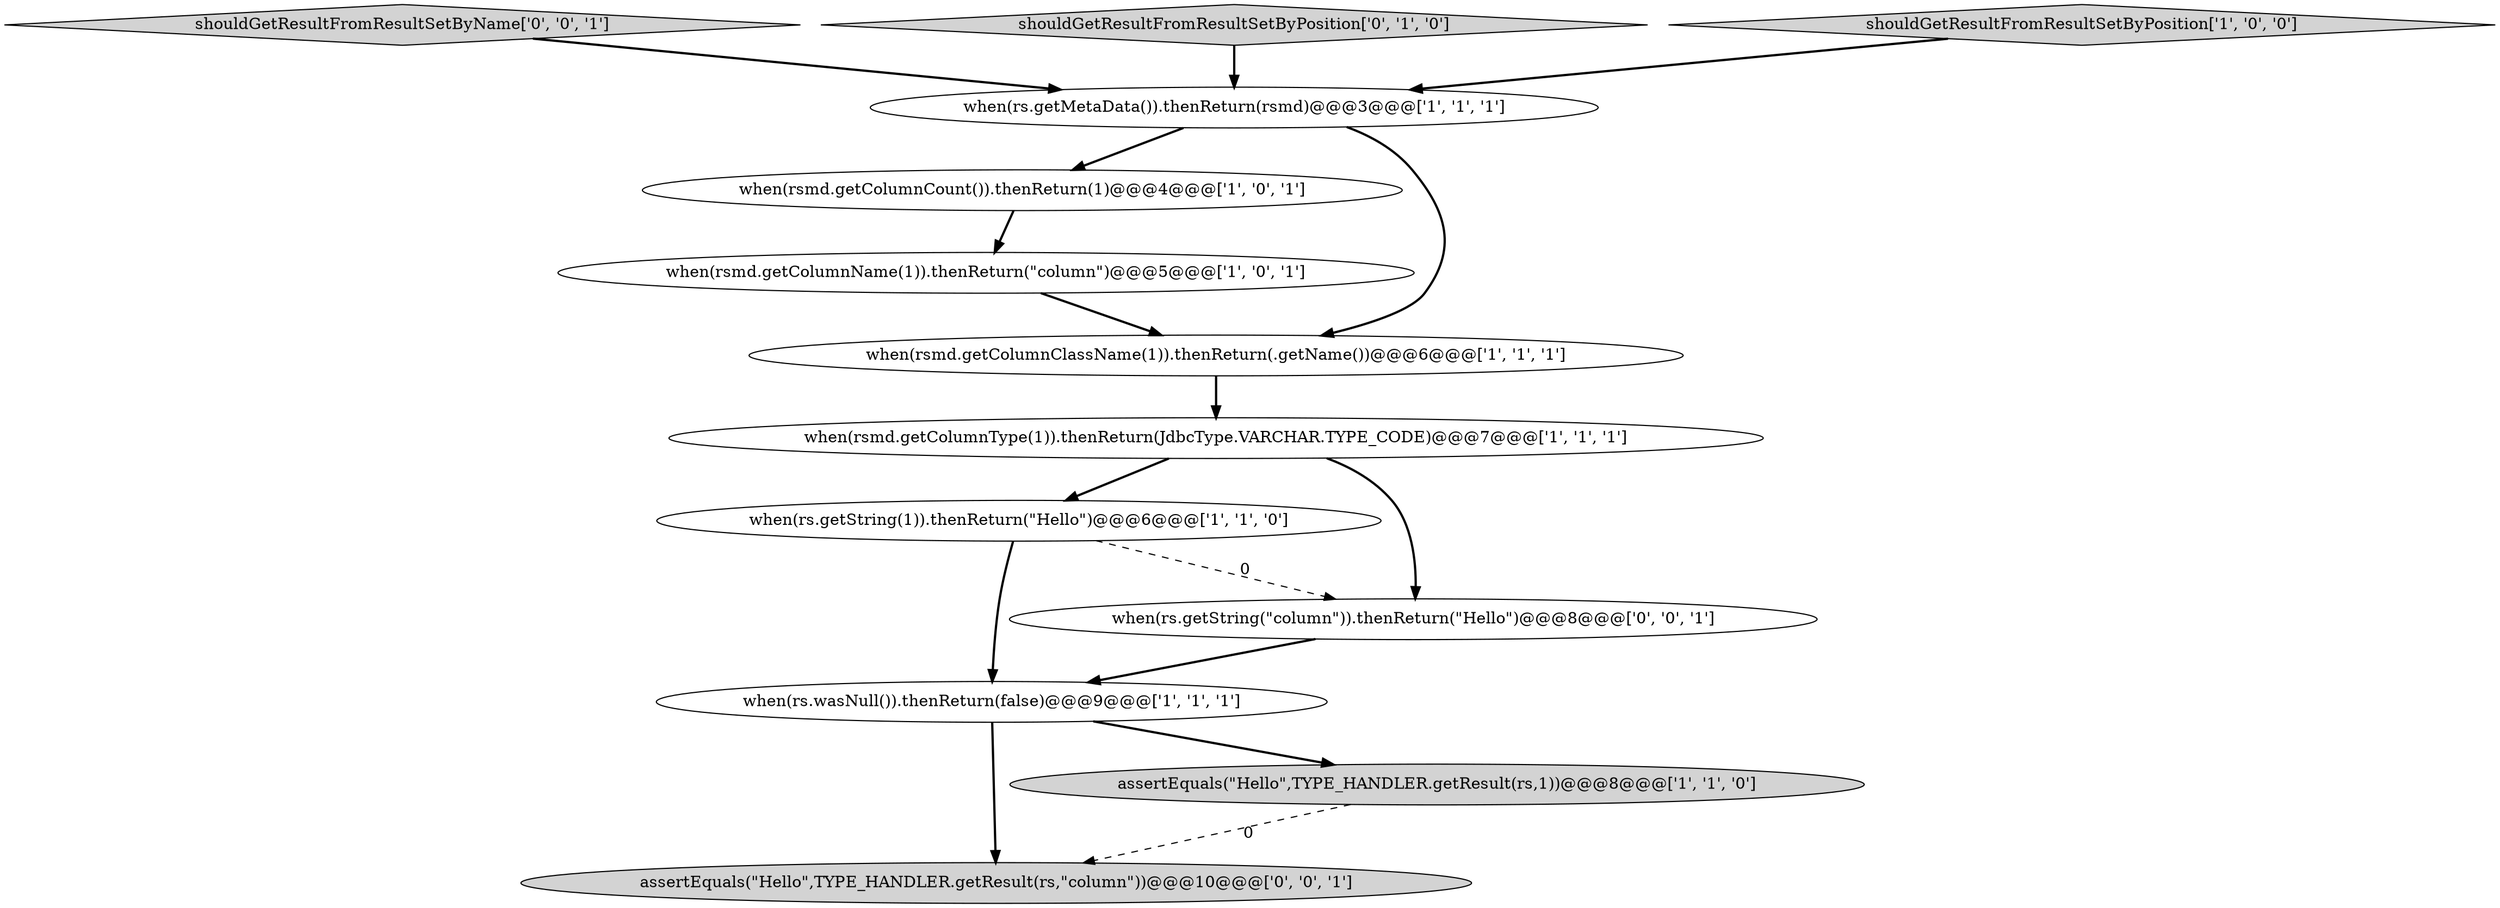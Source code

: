 digraph {
0 [style = filled, label = "when(rs.getMetaData()).thenReturn(rsmd)@@@3@@@['1', '1', '1']", fillcolor = white, shape = ellipse image = "AAA0AAABBB1BBB"];
7 [style = filled, label = "when(rsmd.getColumnCount()).thenReturn(1)@@@4@@@['1', '0', '1']", fillcolor = white, shape = ellipse image = "AAA0AAABBB1BBB"];
10 [style = filled, label = "shouldGetResultFromResultSetByName['0', '0', '1']", fillcolor = lightgray, shape = diamond image = "AAA0AAABBB3BBB"];
8 [style = filled, label = "when(rs.getString(1)).thenReturn(\"Hello\")@@@6@@@['1', '1', '0']", fillcolor = white, shape = ellipse image = "AAA0AAABBB1BBB"];
6 [style = filled, label = "when(rsmd.getColumnType(1)).thenReturn(JdbcType.VARCHAR.TYPE_CODE)@@@7@@@['1', '1', '1']", fillcolor = white, shape = ellipse image = "AAA0AAABBB1BBB"];
12 [style = filled, label = "assertEquals(\"Hello\",TYPE_HANDLER.getResult(rs,\"column\"))@@@10@@@['0', '0', '1']", fillcolor = lightgray, shape = ellipse image = "AAA0AAABBB3BBB"];
3 [style = filled, label = "when(rsmd.getColumnClassName(1)).thenReturn(.getName())@@@6@@@['1', '1', '1']", fillcolor = white, shape = ellipse image = "AAA0AAABBB1BBB"];
9 [style = filled, label = "shouldGetResultFromResultSetByPosition['0', '1', '0']", fillcolor = lightgray, shape = diamond image = "AAA0AAABBB2BBB"];
2 [style = filled, label = "when(rs.wasNull()).thenReturn(false)@@@9@@@['1', '1', '1']", fillcolor = white, shape = ellipse image = "AAA0AAABBB1BBB"];
11 [style = filled, label = "when(rs.getString(\"column\")).thenReturn(\"Hello\")@@@8@@@['0', '0', '1']", fillcolor = white, shape = ellipse image = "AAA0AAABBB3BBB"];
5 [style = filled, label = "when(rsmd.getColumnName(1)).thenReturn(\"column\")@@@5@@@['1', '0', '1']", fillcolor = white, shape = ellipse image = "AAA0AAABBB1BBB"];
1 [style = filled, label = "shouldGetResultFromResultSetByPosition['1', '0', '0']", fillcolor = lightgray, shape = diamond image = "AAA0AAABBB1BBB"];
4 [style = filled, label = "assertEquals(\"Hello\",TYPE_HANDLER.getResult(rs,1))@@@8@@@['1', '1', '0']", fillcolor = lightgray, shape = ellipse image = "AAA0AAABBB1BBB"];
7->5 [style = bold, label=""];
6->11 [style = bold, label=""];
5->3 [style = bold, label=""];
8->2 [style = bold, label=""];
8->11 [style = dashed, label="0"];
2->12 [style = bold, label=""];
2->4 [style = bold, label=""];
0->3 [style = bold, label=""];
9->0 [style = bold, label=""];
4->12 [style = dashed, label="0"];
10->0 [style = bold, label=""];
6->8 [style = bold, label=""];
11->2 [style = bold, label=""];
1->0 [style = bold, label=""];
0->7 [style = bold, label=""];
3->6 [style = bold, label=""];
}
